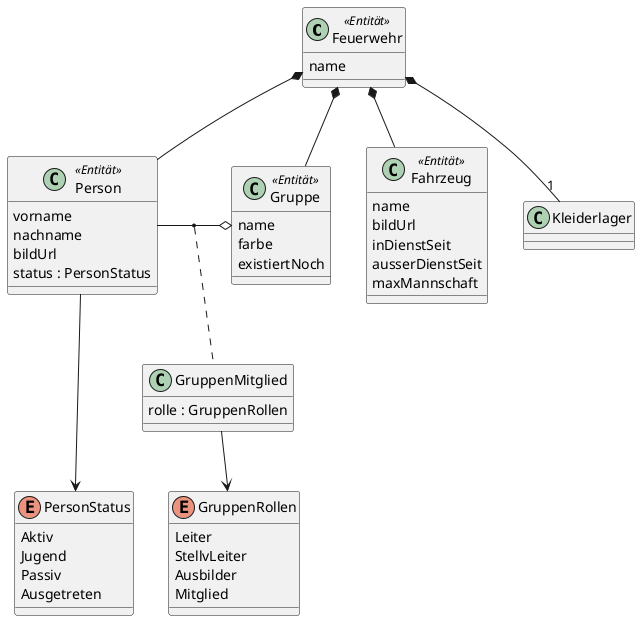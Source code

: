 @startuml

class Feuerwehr << Entität >> {
    name
}

class Fahrzeug << Entität >> {
    name
    bildUrl
    inDienstSeit
    ausserDienstSeit
    maxMannschaft
}
Feuerwehr *-- Fahrzeug

class Gruppe << Entität >> {
    name
    farbe
    existiertNoch
}
Feuerwehr *-- Gruppe

class Person << Entität >> {
    vorname
    nachname
    bildUrl
    status : PersonStatus
}
Feuerwehr *-- Person

Person -o Gruppe
(Person, Gruppe) .. GruppenMitglied

class GruppenMitglied {
    rolle : GruppenRollen
}

GruppenMitglied --> GruppenRollen
Person ---> PersonStatus

class Kleiderlager
Feuerwehr *-- "1" Kleiderlager


' Statische Daten (enumeration)
enum GruppenRollen {
    Leiter
    StellvLeiter
    Ausbilder
    Mitglied
}
enum PersonStatus {
    Aktiv
    Jugend
    Passiv
    Ausgetreten
}
@enduml
